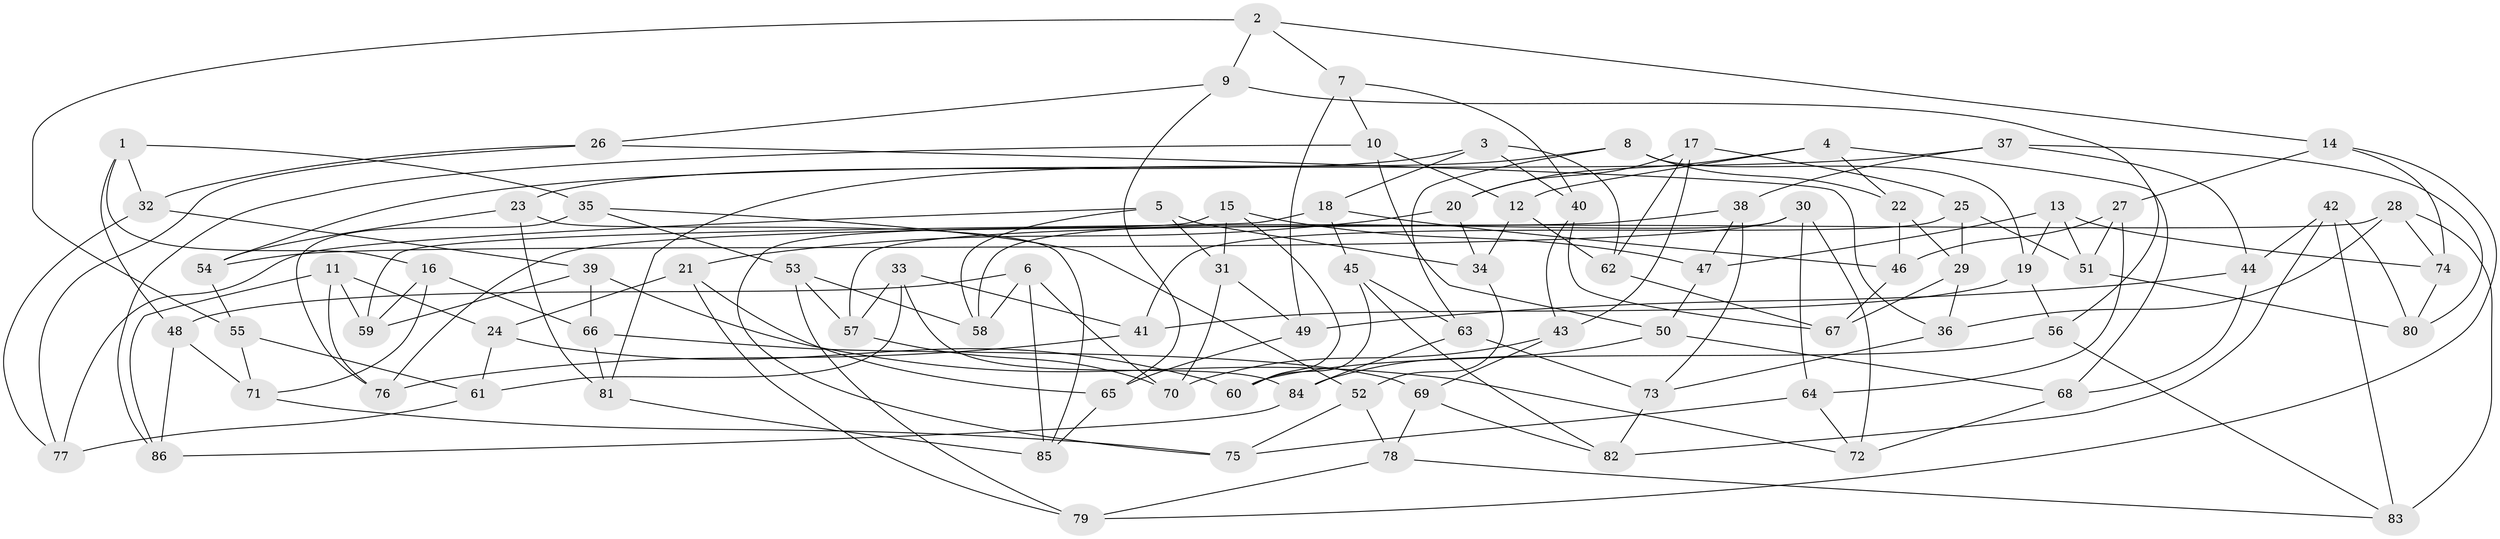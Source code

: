 // coarse degree distribution, {4: 0.4186046511627907, 6: 0.27906976744186046, 10: 0.046511627906976744, 9: 0.046511627906976744, 8: 0.11627906976744186, 7: 0.046511627906976744, 5: 0.046511627906976744}
// Generated by graph-tools (version 1.1) at 2025/20/03/04/25 18:20:31]
// undirected, 86 vertices, 172 edges
graph export_dot {
graph [start="1"]
  node [color=gray90,style=filled];
  1;
  2;
  3;
  4;
  5;
  6;
  7;
  8;
  9;
  10;
  11;
  12;
  13;
  14;
  15;
  16;
  17;
  18;
  19;
  20;
  21;
  22;
  23;
  24;
  25;
  26;
  27;
  28;
  29;
  30;
  31;
  32;
  33;
  34;
  35;
  36;
  37;
  38;
  39;
  40;
  41;
  42;
  43;
  44;
  45;
  46;
  47;
  48;
  49;
  50;
  51;
  52;
  53;
  54;
  55;
  56;
  57;
  58;
  59;
  60;
  61;
  62;
  63;
  64;
  65;
  66;
  67;
  68;
  69;
  70;
  71;
  72;
  73;
  74;
  75;
  76;
  77;
  78;
  79;
  80;
  81;
  82;
  83;
  84;
  85;
  86;
  1 -- 48;
  1 -- 32;
  1 -- 16;
  1 -- 35;
  2 -- 14;
  2 -- 9;
  2 -- 7;
  2 -- 55;
  3 -- 40;
  3 -- 23;
  3 -- 62;
  3 -- 18;
  4 -- 20;
  4 -- 22;
  4 -- 68;
  4 -- 12;
  5 -- 31;
  5 -- 77;
  5 -- 34;
  5 -- 58;
  6 -- 85;
  6 -- 70;
  6 -- 58;
  6 -- 48;
  7 -- 49;
  7 -- 10;
  7 -- 40;
  8 -- 22;
  8 -- 81;
  8 -- 63;
  8 -- 19;
  9 -- 65;
  9 -- 56;
  9 -- 26;
  10 -- 50;
  10 -- 12;
  10 -- 86;
  11 -- 76;
  11 -- 24;
  11 -- 86;
  11 -- 59;
  12 -- 62;
  12 -- 34;
  13 -- 74;
  13 -- 51;
  13 -- 19;
  13 -- 47;
  14 -- 74;
  14 -- 79;
  14 -- 27;
  15 -- 31;
  15 -- 60;
  15 -- 75;
  15 -- 47;
  16 -- 66;
  16 -- 59;
  16 -- 71;
  17 -- 62;
  17 -- 43;
  17 -- 25;
  17 -- 20;
  18 -- 45;
  18 -- 59;
  18 -- 46;
  19 -- 41;
  19 -- 56;
  20 -- 21;
  20 -- 34;
  21 -- 65;
  21 -- 79;
  21 -- 24;
  22 -- 29;
  22 -- 46;
  23 -- 85;
  23 -- 81;
  23 -- 54;
  24 -- 61;
  24 -- 60;
  25 -- 29;
  25 -- 51;
  25 -- 41;
  26 -- 77;
  26 -- 32;
  26 -- 36;
  27 -- 51;
  27 -- 46;
  27 -- 64;
  28 -- 57;
  28 -- 83;
  28 -- 36;
  28 -- 74;
  29 -- 36;
  29 -- 67;
  30 -- 58;
  30 -- 64;
  30 -- 72;
  30 -- 54;
  31 -- 49;
  31 -- 70;
  32 -- 77;
  32 -- 39;
  33 -- 41;
  33 -- 84;
  33 -- 57;
  33 -- 61;
  34 -- 52;
  35 -- 52;
  35 -- 76;
  35 -- 53;
  36 -- 73;
  37 -- 38;
  37 -- 54;
  37 -- 44;
  37 -- 80;
  38 -- 76;
  38 -- 73;
  38 -- 47;
  39 -- 59;
  39 -- 72;
  39 -- 66;
  40 -- 67;
  40 -- 43;
  41 -- 76;
  42 -- 44;
  42 -- 80;
  42 -- 83;
  42 -- 82;
  43 -- 70;
  43 -- 69;
  44 -- 49;
  44 -- 68;
  45 -- 63;
  45 -- 82;
  45 -- 60;
  46 -- 67;
  47 -- 50;
  48 -- 86;
  48 -- 71;
  49 -- 65;
  50 -- 68;
  50 -- 84;
  51 -- 80;
  52 -- 75;
  52 -- 78;
  53 -- 57;
  53 -- 79;
  53 -- 58;
  54 -- 55;
  55 -- 61;
  55 -- 71;
  56 -- 83;
  56 -- 60;
  57 -- 70;
  61 -- 77;
  62 -- 67;
  63 -- 73;
  63 -- 84;
  64 -- 72;
  64 -- 75;
  65 -- 85;
  66 -- 69;
  66 -- 81;
  68 -- 72;
  69 -- 82;
  69 -- 78;
  71 -- 75;
  73 -- 82;
  74 -- 80;
  78 -- 79;
  78 -- 83;
  81 -- 85;
  84 -- 86;
}
